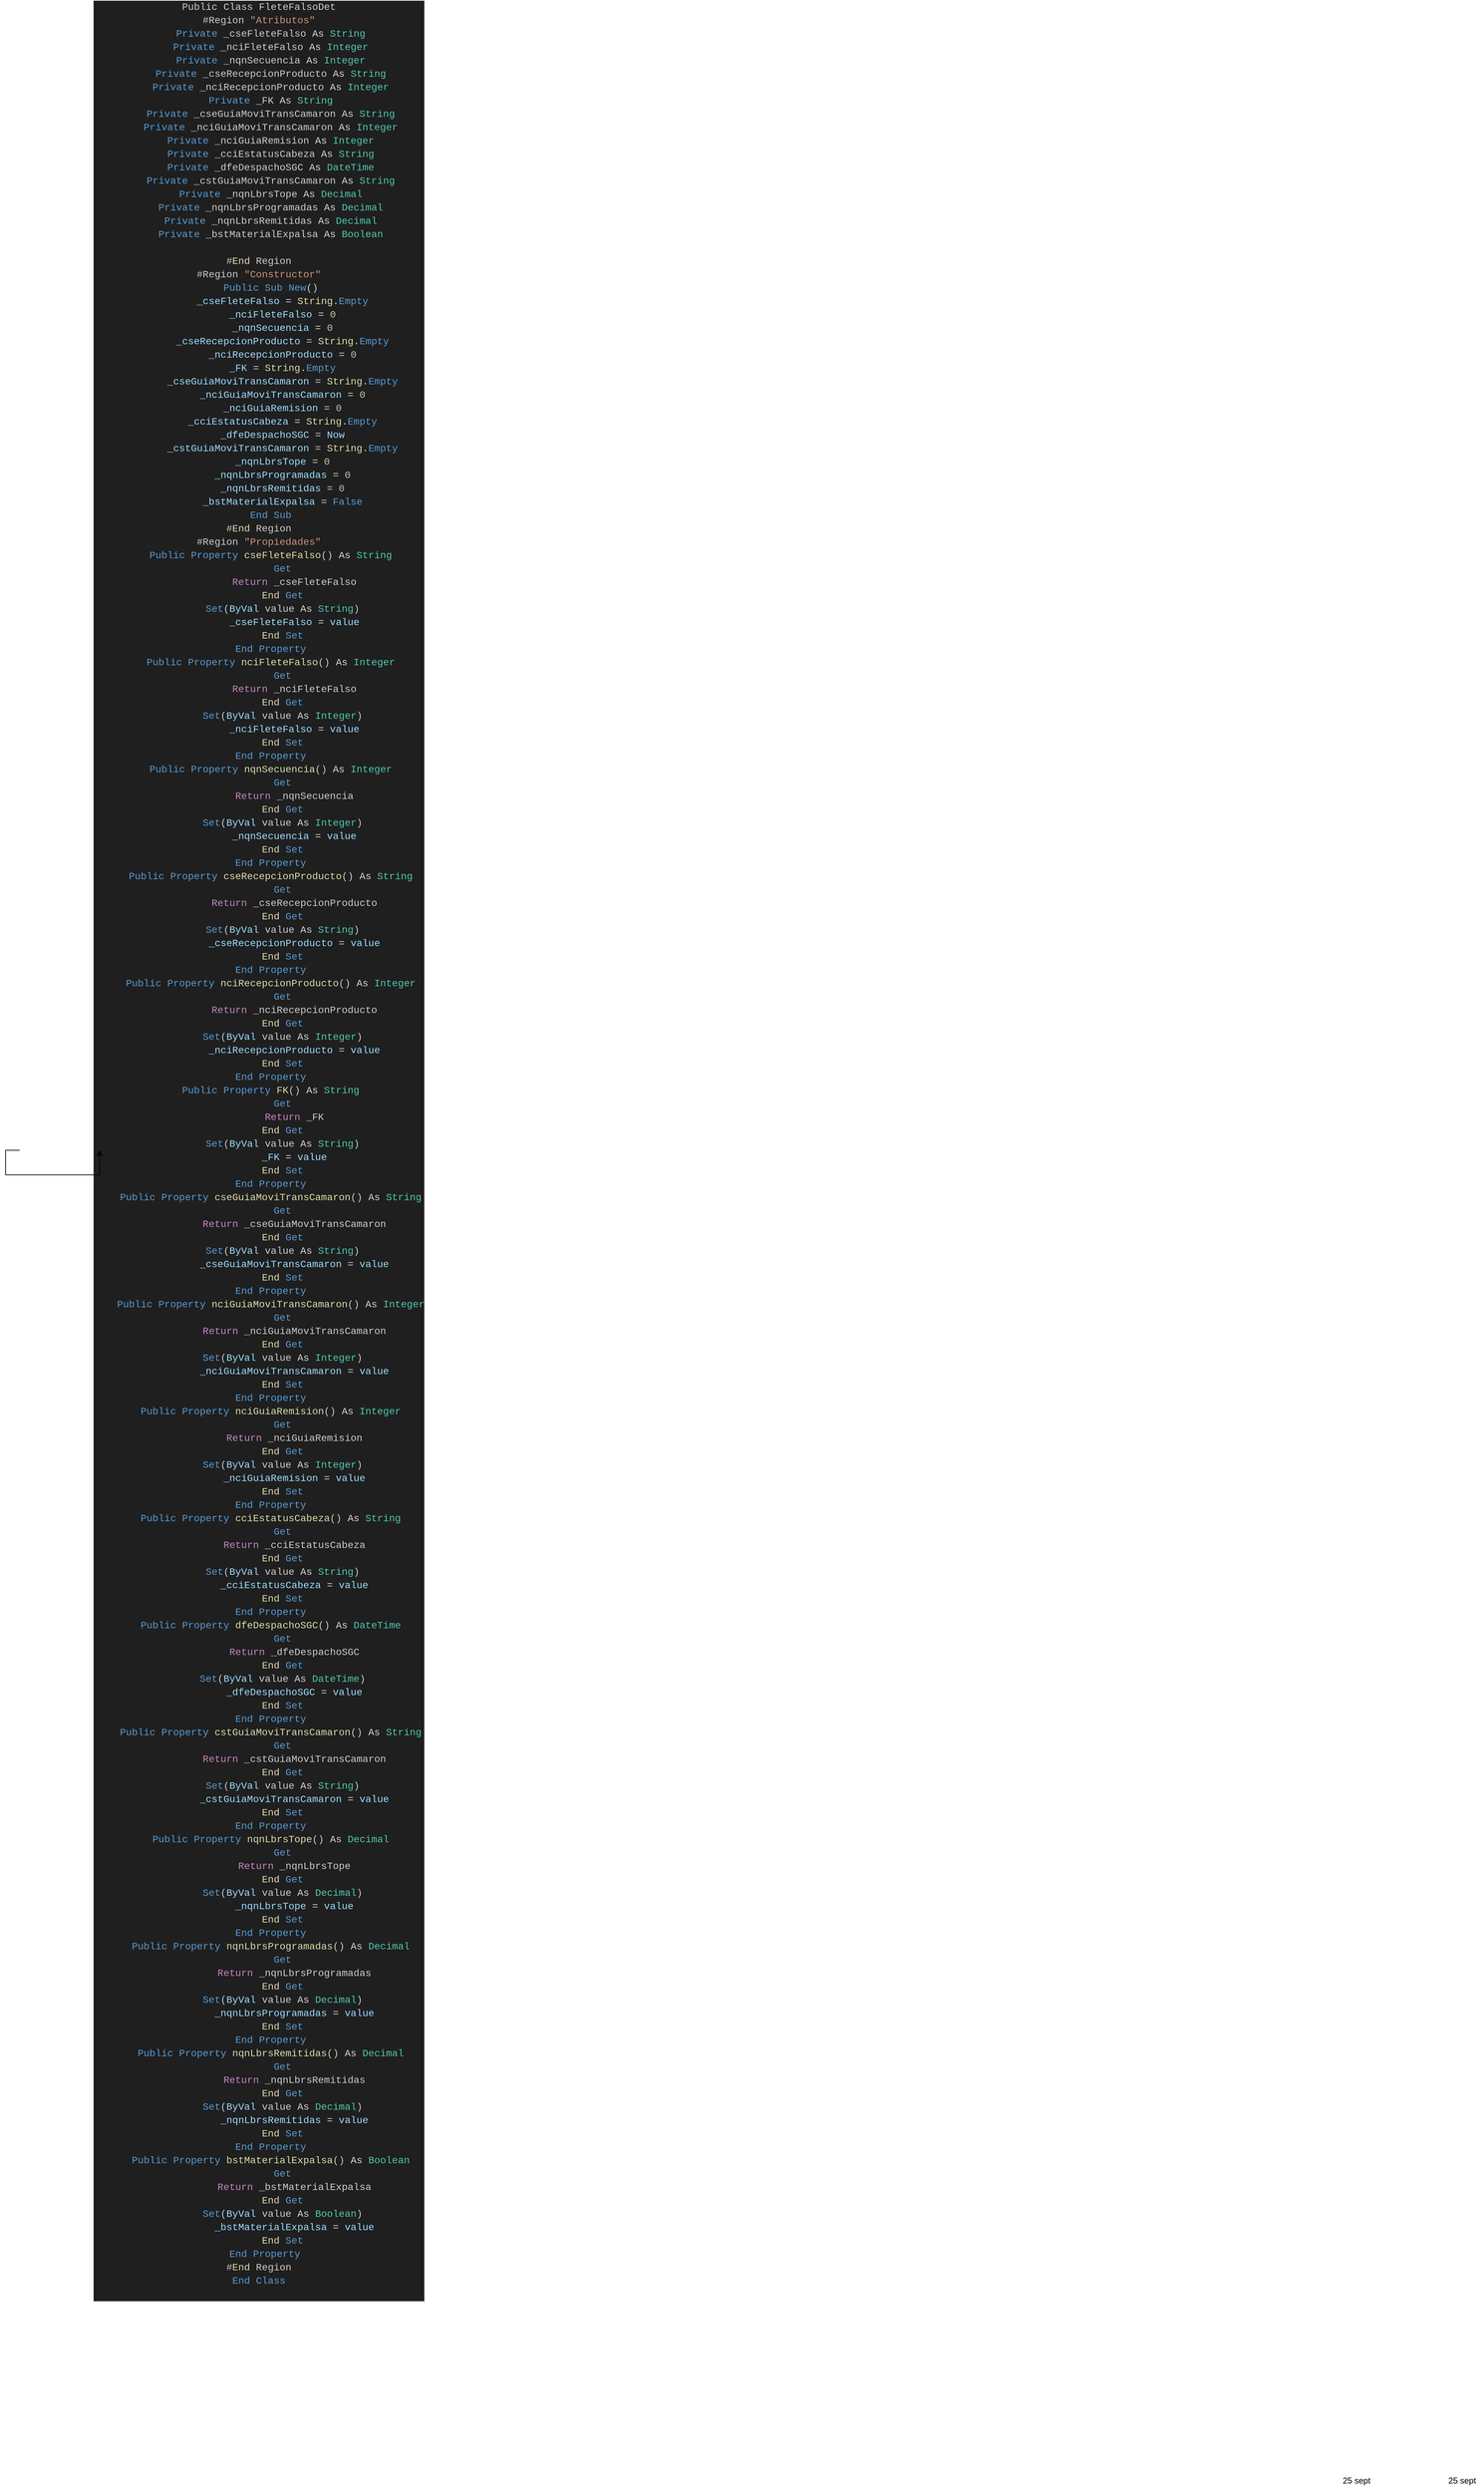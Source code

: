 <mxfile version="21.8.2" type="github">
  <diagram name="Página-1" id="_WKy5hyCKDBeSHOf2f6W">
    <mxGraphModel dx="4517" dy="5133" grid="1" gridSize="10" guides="1" tooltips="1" connect="1" arrows="1" fold="1" page="1" pageScale="1" pageWidth="827" pageHeight="1169" math="0" shadow="0">
      <root>
        <mxCell id="0" />
        <mxCell id="1" parent="0" />
        <mxCell id="5z_EyvK3sEdfh1NYNkOx-2" value="25 sept" style="text;html=1;strokeColor=none;fillColor=none;align=center;verticalAlign=middle;whiteSpace=wrap;rounded=0;" parent="1" vertex="1">
          <mxGeometry x="340" y="30" width="60" height="30" as="geometry" />
        </mxCell>
        <mxCell id="5z_EyvK3sEdfh1NYNkOx-4" value="&lt;div&gt;&lt;div style=&quot;color: rgb(204, 204, 204); background-color: rgb(31, 31, 31); font-family: Consolas, &amp;quot;Courier New&amp;quot;, monospace; font-size: 14px; line-height: 19px;&quot;&gt;&lt;div&gt;Public Class FleteFalsoDet&lt;/div&gt;&lt;div&gt;#Region &lt;span style=&quot;color: #ce9178;&quot;&gt;&quot;Atributos&quot;&lt;/span&gt;&lt;/div&gt;&lt;div&gt;&amp;nbsp; &amp;nbsp; &lt;span style=&quot;color: #569cd6;&quot;&gt;Private&lt;/span&gt; _cseFleteFalso &lt;span style=&quot;color: #d4d4d4;&quot;&gt;As&lt;/span&gt; &lt;span style=&quot;color: #4ec9b0;&quot;&gt;String&lt;/span&gt;&lt;/div&gt;&lt;div&gt;&amp;nbsp; &amp;nbsp; &lt;span style=&quot;color: #569cd6;&quot;&gt;Private&lt;/span&gt; _nciFleteFalso &lt;span style=&quot;color: #d4d4d4;&quot;&gt;As&lt;/span&gt; &lt;span style=&quot;color: #4ec9b0;&quot;&gt;Integer&lt;/span&gt;&lt;/div&gt;&lt;div&gt;&amp;nbsp; &amp;nbsp; &lt;span style=&quot;color: #569cd6;&quot;&gt;Private&lt;/span&gt; _nqnSecuencia &lt;span style=&quot;color: #d4d4d4;&quot;&gt;As&lt;/span&gt; &lt;span style=&quot;color: #4ec9b0;&quot;&gt;Integer&lt;/span&gt;&lt;/div&gt;&lt;div&gt;&amp;nbsp; &amp;nbsp; &lt;span style=&quot;color: #569cd6;&quot;&gt;Private&lt;/span&gt; _cseRecepcionProducto &lt;span style=&quot;color: #d4d4d4;&quot;&gt;As&lt;/span&gt; &lt;span style=&quot;color: #4ec9b0;&quot;&gt;String&lt;/span&gt;&lt;/div&gt;&lt;div&gt;&amp;nbsp; &amp;nbsp; &lt;span style=&quot;color: #569cd6;&quot;&gt;Private&lt;/span&gt; _nciRecepcionProducto &lt;span style=&quot;color: #d4d4d4;&quot;&gt;As&lt;/span&gt; &lt;span style=&quot;color: #4ec9b0;&quot;&gt;Integer&lt;/span&gt;&lt;/div&gt;&lt;div&gt;&amp;nbsp; &amp;nbsp; &lt;span style=&quot;color: #569cd6;&quot;&gt;Private&lt;/span&gt; _FK &lt;span style=&quot;color: #d4d4d4;&quot;&gt;As&lt;/span&gt; &lt;span style=&quot;color: #4ec9b0;&quot;&gt;String&lt;/span&gt;&lt;/div&gt;&lt;div&gt;&amp;nbsp; &amp;nbsp; &lt;span style=&quot;color: #569cd6;&quot;&gt;Private&lt;/span&gt; _cseGuiaMoviTransCamaron &lt;span style=&quot;color: #d4d4d4;&quot;&gt;As&lt;/span&gt; &lt;span style=&quot;color: #4ec9b0;&quot;&gt;String&lt;/span&gt;&lt;/div&gt;&lt;div&gt;&amp;nbsp; &amp;nbsp; &lt;span style=&quot;color: #569cd6;&quot;&gt;Private&lt;/span&gt; _nciGuiaMoviTransCamaron &lt;span style=&quot;color: #d4d4d4;&quot;&gt;As&lt;/span&gt; &lt;span style=&quot;color: #4ec9b0;&quot;&gt;Integer&lt;/span&gt;&lt;/div&gt;&lt;div&gt;&amp;nbsp; &amp;nbsp; &lt;span style=&quot;color: #569cd6;&quot;&gt;Private&lt;/span&gt; _nciGuiaRemision &lt;span style=&quot;color: #d4d4d4;&quot;&gt;As&lt;/span&gt; &lt;span style=&quot;color: #4ec9b0;&quot;&gt;Integer&lt;/span&gt;&lt;/div&gt;&lt;div&gt;&amp;nbsp; &amp;nbsp; &lt;span style=&quot;color: #569cd6;&quot;&gt;Private&lt;/span&gt; _cciEstatusCabeza &lt;span style=&quot;color: #d4d4d4;&quot;&gt;As&lt;/span&gt; &lt;span style=&quot;color: #4ec9b0;&quot;&gt;String&lt;/span&gt;&lt;/div&gt;&lt;div&gt;&amp;nbsp; &amp;nbsp; &lt;span style=&quot;color: #569cd6;&quot;&gt;Private&lt;/span&gt; _dfeDespachoSGC &lt;span style=&quot;color: #d4d4d4;&quot;&gt;As&lt;/span&gt; &lt;span style=&quot;color: #4ec9b0;&quot;&gt;DateTime&lt;/span&gt;&lt;/div&gt;&lt;div&gt;&amp;nbsp; &amp;nbsp; &lt;span style=&quot;color: #569cd6;&quot;&gt;Private&lt;/span&gt; _cstGuiaMoviTransCamaron &lt;span style=&quot;color: #d4d4d4;&quot;&gt;As&lt;/span&gt; &lt;span style=&quot;color: #4ec9b0;&quot;&gt;String&lt;/span&gt;&lt;/div&gt;&lt;div&gt;&amp;nbsp; &amp;nbsp; &lt;span style=&quot;color: #569cd6;&quot;&gt;Private&lt;/span&gt; _nqnLbrsTope &lt;span style=&quot;color: #d4d4d4;&quot;&gt;As&lt;/span&gt; &lt;span style=&quot;color: #4ec9b0;&quot;&gt;Decimal&lt;/span&gt;&lt;/div&gt;&lt;div&gt;&amp;nbsp; &amp;nbsp; &lt;span style=&quot;color: #569cd6;&quot;&gt;Private&lt;/span&gt; _nqnLbrsProgramadas &lt;span style=&quot;color: #d4d4d4;&quot;&gt;As&lt;/span&gt; &lt;span style=&quot;color: #4ec9b0;&quot;&gt;Decimal&lt;/span&gt;&lt;/div&gt;&lt;div&gt;&amp;nbsp; &amp;nbsp; &lt;span style=&quot;color: #569cd6;&quot;&gt;Private&lt;/span&gt; _nqnLbrsRemitidas &lt;span style=&quot;color: #d4d4d4;&quot;&gt;As&lt;/span&gt; &lt;span style=&quot;color: #4ec9b0;&quot;&gt;Decimal&lt;/span&gt;&lt;/div&gt;&lt;div&gt;&amp;nbsp; &amp;nbsp; &lt;span style=&quot;color: #569cd6;&quot;&gt;Private&lt;/span&gt; _bstMaterialExpalsa &lt;span style=&quot;color: #d4d4d4;&quot;&gt;As&lt;/span&gt; &lt;span style=&quot;color: #4ec9b0;&quot;&gt;Boolean&lt;/span&gt;&lt;/div&gt;&lt;div&gt;&amp;nbsp; &amp;nbsp; &lt;/div&gt;&lt;div&gt;#&lt;span style=&quot;color: #dcdcaa;&quot;&gt;End&lt;/span&gt; Region&lt;/div&gt;&lt;div&gt;#Region &lt;span style=&quot;color: #ce9178;&quot;&gt;&quot;Constructor&quot;&lt;/span&gt;&lt;/div&gt;&lt;div&gt;&amp;nbsp; &amp;nbsp; &lt;span style=&quot;color: #569cd6;&quot;&gt;Public Sub New&lt;/span&gt;()&lt;/div&gt;&lt;div&gt;&amp;nbsp; &amp;nbsp; &amp;nbsp; &amp;nbsp; &lt;span style=&quot;color: #9cdcfe;&quot;&gt;_cseFleteFalso&lt;/span&gt; &lt;span style=&quot;color: #d4d4d4;&quot;&gt;=&lt;/span&gt; &lt;span style=&quot;color: #dcdcaa;&quot;&gt;String&lt;/span&gt;.&lt;span style=&quot;color: #569cd6;&quot;&gt;Empty&lt;/span&gt;&lt;/div&gt;&lt;div&gt;&amp;nbsp; &amp;nbsp; &amp;nbsp; &amp;nbsp; &lt;span style=&quot;color: #9cdcfe;&quot;&gt;_nciFleteFalso&lt;/span&gt; &lt;span style=&quot;color: #d4d4d4;&quot;&gt;=&lt;/span&gt; &lt;span style=&quot;color: #b5cea8;&quot;&gt;0&lt;/span&gt;&lt;/div&gt;&lt;div&gt;&amp;nbsp; &amp;nbsp; &amp;nbsp; &amp;nbsp; &lt;span style=&quot;color: #9cdcfe;&quot;&gt;_nqnSecuencia&lt;/span&gt; &lt;span style=&quot;color: #d4d4d4;&quot;&gt;=&lt;/span&gt; &lt;span style=&quot;color: #b5cea8;&quot;&gt;0&lt;/span&gt;&lt;/div&gt;&lt;div&gt;&amp;nbsp; &amp;nbsp; &amp;nbsp; &amp;nbsp; &lt;span style=&quot;color: #9cdcfe;&quot;&gt;_cseRecepcionProducto&lt;/span&gt; &lt;span style=&quot;color: #d4d4d4;&quot;&gt;=&lt;/span&gt; &lt;span style=&quot;color: #dcdcaa;&quot;&gt;String&lt;/span&gt;.&lt;span style=&quot;color: #569cd6;&quot;&gt;Empty&lt;/span&gt;&lt;/div&gt;&lt;div&gt;&amp;nbsp; &amp;nbsp; &amp;nbsp; &amp;nbsp; &lt;span style=&quot;color: #9cdcfe;&quot;&gt;_nciRecepcionProducto&lt;/span&gt; &lt;span style=&quot;color: #d4d4d4;&quot;&gt;=&lt;/span&gt; &lt;span style=&quot;color: #b5cea8;&quot;&gt;0&lt;/span&gt;&lt;/div&gt;&lt;div&gt;&amp;nbsp; &amp;nbsp; &amp;nbsp; &amp;nbsp; &lt;span style=&quot;color: #9cdcfe;&quot;&gt;_FK&lt;/span&gt; &lt;span style=&quot;color: #d4d4d4;&quot;&gt;=&lt;/span&gt; &lt;span style=&quot;color: #dcdcaa;&quot;&gt;String&lt;/span&gt;.&lt;span style=&quot;color: #569cd6;&quot;&gt;Empty&lt;/span&gt;&lt;/div&gt;&lt;div&gt;&amp;nbsp; &amp;nbsp; &amp;nbsp; &amp;nbsp; &lt;span style=&quot;color: #9cdcfe;&quot;&gt;_cseGuiaMoviTransCamaron&lt;/span&gt; &lt;span style=&quot;color: #d4d4d4;&quot;&gt;=&lt;/span&gt; &lt;span style=&quot;color: #dcdcaa;&quot;&gt;String&lt;/span&gt;.&lt;span style=&quot;color: #569cd6;&quot;&gt;Empty&lt;/span&gt;&lt;/div&gt;&lt;div&gt;&amp;nbsp; &amp;nbsp; &amp;nbsp; &amp;nbsp; &lt;span style=&quot;color: #9cdcfe;&quot;&gt;_nciGuiaMoviTransCamaron&lt;/span&gt; &lt;span style=&quot;color: #d4d4d4;&quot;&gt;=&lt;/span&gt; &lt;span style=&quot;color: #b5cea8;&quot;&gt;0&lt;/span&gt;&lt;/div&gt;&lt;div&gt;&amp;nbsp; &amp;nbsp; &amp;nbsp; &amp;nbsp; &lt;span style=&quot;color: #9cdcfe;&quot;&gt;_nciGuiaRemision&lt;/span&gt; &lt;span style=&quot;color: #d4d4d4;&quot;&gt;=&lt;/span&gt; &lt;span style=&quot;color: #b5cea8;&quot;&gt;0&lt;/span&gt;&lt;/div&gt;&lt;div&gt;&amp;nbsp; &amp;nbsp; &amp;nbsp; &amp;nbsp; &lt;span style=&quot;color: #9cdcfe;&quot;&gt;_cciEstatusCabeza&lt;/span&gt; &lt;span style=&quot;color: #d4d4d4;&quot;&gt;=&lt;/span&gt; &lt;span style=&quot;color: #dcdcaa;&quot;&gt;String&lt;/span&gt;.&lt;span style=&quot;color: #569cd6;&quot;&gt;Empty&lt;/span&gt;&lt;/div&gt;&lt;div&gt;&amp;nbsp; &amp;nbsp; &amp;nbsp; &amp;nbsp; &lt;span style=&quot;color: #9cdcfe;&quot;&gt;_dfeDespachoSGC&lt;/span&gt; &lt;span style=&quot;color: #d4d4d4;&quot;&gt;=&lt;/span&gt;&lt;span style=&quot;color: #9cdcfe;&quot;&gt; Now&lt;/span&gt;&lt;/div&gt;&lt;div&gt;&amp;nbsp; &amp;nbsp; &amp;nbsp; &amp;nbsp; &lt;span style=&quot;color: #9cdcfe;&quot;&gt;_cstGuiaMoviTransCamaron&lt;/span&gt; &lt;span style=&quot;color: #d4d4d4;&quot;&gt;=&lt;/span&gt; &lt;span style=&quot;color: #dcdcaa;&quot;&gt;String&lt;/span&gt;.&lt;span style=&quot;color: #569cd6;&quot;&gt;Empty&lt;/span&gt;&lt;/div&gt;&lt;div&gt;&amp;nbsp; &amp;nbsp; &amp;nbsp; &amp;nbsp; &lt;span style=&quot;color: #9cdcfe;&quot;&gt;_nqnLbrsTope&lt;/span&gt; &lt;span style=&quot;color: #d4d4d4;&quot;&gt;=&lt;/span&gt; &lt;span style=&quot;color: #b5cea8;&quot;&gt;0&lt;/span&gt;&lt;/div&gt;&lt;div&gt;&amp;nbsp; &amp;nbsp; &amp;nbsp; &amp;nbsp; &lt;span style=&quot;color: #9cdcfe;&quot;&gt;_nqnLbrsProgramadas&lt;/span&gt; &lt;span style=&quot;color: #d4d4d4;&quot;&gt;=&lt;/span&gt; &lt;span style=&quot;color: #b5cea8;&quot;&gt;0&lt;/span&gt;&lt;/div&gt;&lt;div&gt;&amp;nbsp; &amp;nbsp; &amp;nbsp; &amp;nbsp; &lt;span style=&quot;color: #9cdcfe;&quot;&gt;_nqnLbrsRemitidas&lt;/span&gt; &lt;span style=&quot;color: #d4d4d4;&quot;&gt;=&lt;/span&gt; &lt;span style=&quot;color: #b5cea8;&quot;&gt;0&lt;/span&gt;&lt;/div&gt;&lt;div&gt;&amp;nbsp; &amp;nbsp; &amp;nbsp; &amp;nbsp; &lt;span style=&quot;color: #9cdcfe;&quot;&gt;_bstMaterialExpalsa&lt;/span&gt; &lt;span style=&quot;color: #d4d4d4;&quot;&gt;=&lt;/span&gt;&lt;span style=&quot;color: #569cd6;&quot;&gt; False&lt;/span&gt;&lt;/div&gt;&lt;div&gt;&amp;nbsp; &amp;nbsp; &lt;span style=&quot;color: #569cd6;&quot;&gt;End Sub&lt;/span&gt;&lt;/div&gt;&lt;div&gt;#&lt;span style=&quot;color: #dcdcaa;&quot;&gt;End&lt;/span&gt; Region&lt;/div&gt;&lt;div&gt;#Region &lt;span style=&quot;color: #ce9178;&quot;&gt;&quot;Propiedades&quot;&lt;/span&gt;&lt;/div&gt;&lt;div&gt;&amp;nbsp; &amp;nbsp; &lt;span style=&quot;color: #569cd6;&quot;&gt;Public Property &lt;/span&gt;&lt;span style=&quot;color: #dcdcaa;&quot;&gt;cseFleteFalso&lt;/span&gt;() &lt;span style=&quot;color: #d4d4d4;&quot;&gt;As&lt;/span&gt; &lt;span style=&quot;color: #4ec9b0;&quot;&gt;String&lt;/span&gt;&lt;/div&gt;&lt;div&gt;&amp;nbsp; &amp;nbsp; &amp;nbsp; &amp;nbsp; &lt;span style=&quot;color: #569cd6;&quot;&gt;Get&lt;/span&gt;&lt;/div&gt;&lt;div&gt;&amp;nbsp; &amp;nbsp; &amp;nbsp; &amp;nbsp; &amp;nbsp; &amp;nbsp; &lt;span style=&quot;color: #c586c0;&quot;&gt;Return&lt;/span&gt; _cseFleteFalso&lt;/div&gt;&lt;div&gt;&amp;nbsp; &amp;nbsp; &amp;nbsp; &amp;nbsp; &lt;span style=&quot;color: #dcdcaa;&quot;&gt;End&lt;/span&gt;&lt;span style=&quot;color: #569cd6;&quot;&gt; Get&lt;/span&gt;&lt;/div&gt;&lt;div&gt;&amp;nbsp; &amp;nbsp; &amp;nbsp; &amp;nbsp; &lt;span style=&quot;color: #569cd6;&quot;&gt;Set&lt;/span&gt;(&lt;span style=&quot;color: #9cdcfe;&quot;&gt;ByVal&lt;/span&gt; value &lt;span style=&quot;color: #d4d4d4;&quot;&gt;As&lt;/span&gt; &lt;span style=&quot;color: #4ec9b0;&quot;&gt;String&lt;/span&gt;)&lt;/div&gt;&lt;div&gt;&amp;nbsp; &amp;nbsp; &amp;nbsp; &amp;nbsp; &amp;nbsp; &amp;nbsp; &lt;span style=&quot;color: #9cdcfe;&quot;&gt;_cseFleteFalso&lt;/span&gt; &lt;span style=&quot;color: #d4d4d4;&quot;&gt;=&lt;/span&gt;&lt;span style=&quot;color: #9cdcfe;&quot;&gt; value&lt;/span&gt;&lt;/div&gt;&lt;div&gt;&amp;nbsp; &amp;nbsp; &amp;nbsp; &amp;nbsp; &lt;span style=&quot;color: #dcdcaa;&quot;&gt;End&lt;/span&gt;&lt;span style=&quot;color: #569cd6;&quot;&gt; Set&lt;/span&gt;&lt;/div&gt;&lt;div&gt;&amp;nbsp; &amp;nbsp; &lt;span style=&quot;color: #569cd6;&quot;&gt;End Property&lt;/span&gt;&lt;/div&gt;&lt;div&gt;&amp;nbsp; &amp;nbsp; &lt;span style=&quot;color: #569cd6;&quot;&gt;Public Property &lt;/span&gt;&lt;span style=&quot;color: #dcdcaa;&quot;&gt;nciFleteFalso&lt;/span&gt;() &lt;span style=&quot;color: #d4d4d4;&quot;&gt;As&lt;/span&gt; &lt;span style=&quot;color: #4ec9b0;&quot;&gt;Integer&lt;/span&gt;&lt;/div&gt;&lt;div&gt;&amp;nbsp; &amp;nbsp; &amp;nbsp; &amp;nbsp; &lt;span style=&quot;color: #569cd6;&quot;&gt;Get&lt;/span&gt;&lt;/div&gt;&lt;div&gt;&amp;nbsp; &amp;nbsp; &amp;nbsp; &amp;nbsp; &amp;nbsp; &amp;nbsp; &lt;span style=&quot;color: #c586c0;&quot;&gt;Return&lt;/span&gt; _nciFleteFalso&lt;/div&gt;&lt;div&gt;&amp;nbsp; &amp;nbsp; &amp;nbsp; &amp;nbsp; &lt;span style=&quot;color: #dcdcaa;&quot;&gt;End&lt;/span&gt;&lt;span style=&quot;color: #569cd6;&quot;&gt; Get&lt;/span&gt;&lt;/div&gt;&lt;div&gt;&amp;nbsp; &amp;nbsp; &amp;nbsp; &amp;nbsp; &lt;span style=&quot;color: #569cd6;&quot;&gt;Set&lt;/span&gt;(&lt;span style=&quot;color: #9cdcfe;&quot;&gt;ByVal&lt;/span&gt; value &lt;span style=&quot;color: #d4d4d4;&quot;&gt;As&lt;/span&gt; &lt;span style=&quot;color: #4ec9b0;&quot;&gt;Integer&lt;/span&gt;)&lt;/div&gt;&lt;div&gt;&amp;nbsp; &amp;nbsp; &amp;nbsp; &amp;nbsp; &amp;nbsp; &amp;nbsp; &lt;span style=&quot;color: #9cdcfe;&quot;&gt;_nciFleteFalso&lt;/span&gt; &lt;span style=&quot;color: #d4d4d4;&quot;&gt;=&lt;/span&gt;&lt;span style=&quot;color: #9cdcfe;&quot;&gt; value&lt;/span&gt;&lt;/div&gt;&lt;div&gt;&amp;nbsp; &amp;nbsp; &amp;nbsp; &amp;nbsp; &lt;span style=&quot;color: #dcdcaa;&quot;&gt;End&lt;/span&gt;&lt;span style=&quot;color: #569cd6;&quot;&gt; Set&lt;/span&gt;&lt;/div&gt;&lt;div&gt;&amp;nbsp; &amp;nbsp; &lt;span style=&quot;color: #569cd6;&quot;&gt;End Property&lt;/span&gt;&lt;/div&gt;&lt;div&gt;&amp;nbsp; &amp;nbsp; &lt;span style=&quot;color: #569cd6;&quot;&gt;Public Property &lt;/span&gt;&lt;span style=&quot;color: #dcdcaa;&quot;&gt;nqnSecuencia&lt;/span&gt;() &lt;span style=&quot;color: #d4d4d4;&quot;&gt;As&lt;/span&gt; &lt;span style=&quot;color: #4ec9b0;&quot;&gt;Integer&lt;/span&gt;&lt;/div&gt;&lt;div&gt;&amp;nbsp; &amp;nbsp; &amp;nbsp; &amp;nbsp; &lt;span style=&quot;color: #569cd6;&quot;&gt;Get&lt;/span&gt;&lt;/div&gt;&lt;div&gt;&amp;nbsp; &amp;nbsp; &amp;nbsp; &amp;nbsp; &amp;nbsp; &amp;nbsp; &lt;span style=&quot;color: #c586c0;&quot;&gt;Return&lt;/span&gt; _nqnSecuencia&lt;/div&gt;&lt;div&gt;&amp;nbsp; &amp;nbsp; &amp;nbsp; &amp;nbsp; &lt;span style=&quot;color: #dcdcaa;&quot;&gt;End&lt;/span&gt;&lt;span style=&quot;color: #569cd6;&quot;&gt; Get&lt;/span&gt;&lt;/div&gt;&lt;div&gt;&amp;nbsp; &amp;nbsp; &amp;nbsp; &amp;nbsp; &lt;span style=&quot;color: #569cd6;&quot;&gt;Set&lt;/span&gt;(&lt;span style=&quot;color: #9cdcfe;&quot;&gt;ByVal&lt;/span&gt; value &lt;span style=&quot;color: #d4d4d4;&quot;&gt;As&lt;/span&gt; &lt;span style=&quot;color: #4ec9b0;&quot;&gt;Integer&lt;/span&gt;)&lt;/div&gt;&lt;div&gt;&amp;nbsp; &amp;nbsp; &amp;nbsp; &amp;nbsp; &amp;nbsp; &amp;nbsp; &lt;span style=&quot;color: #9cdcfe;&quot;&gt;_nqnSecuencia&lt;/span&gt; &lt;span style=&quot;color: #d4d4d4;&quot;&gt;=&lt;/span&gt;&lt;span style=&quot;color: #9cdcfe;&quot;&gt; value&lt;/span&gt;&lt;/div&gt;&lt;div&gt;&amp;nbsp; &amp;nbsp; &amp;nbsp; &amp;nbsp; &lt;span style=&quot;color: #dcdcaa;&quot;&gt;End&lt;/span&gt;&lt;span style=&quot;color: #569cd6;&quot;&gt; Set&lt;/span&gt;&lt;/div&gt;&lt;div&gt;&amp;nbsp; &amp;nbsp; &lt;span style=&quot;color: #569cd6;&quot;&gt;End Property&lt;/span&gt;&lt;/div&gt;&lt;div&gt;&amp;nbsp; &amp;nbsp; &lt;span style=&quot;color: #569cd6;&quot;&gt;Public Property &lt;/span&gt;&lt;span style=&quot;color: #dcdcaa;&quot;&gt;cseRecepcionProducto&lt;/span&gt;() &lt;span style=&quot;color: #d4d4d4;&quot;&gt;As&lt;/span&gt; &lt;span style=&quot;color: #4ec9b0;&quot;&gt;String&lt;/span&gt;&lt;/div&gt;&lt;div&gt;&amp;nbsp; &amp;nbsp; &amp;nbsp; &amp;nbsp; &lt;span style=&quot;color: #569cd6;&quot;&gt;Get&lt;/span&gt;&lt;/div&gt;&lt;div&gt;&amp;nbsp; &amp;nbsp; &amp;nbsp; &amp;nbsp; &amp;nbsp; &amp;nbsp; &lt;span style=&quot;color: #c586c0;&quot;&gt;Return&lt;/span&gt; _cseRecepcionProducto&lt;/div&gt;&lt;div&gt;&amp;nbsp; &amp;nbsp; &amp;nbsp; &amp;nbsp; &lt;span style=&quot;color: #dcdcaa;&quot;&gt;End&lt;/span&gt;&lt;span style=&quot;color: #569cd6;&quot;&gt; Get&lt;/span&gt;&lt;/div&gt;&lt;div&gt;&amp;nbsp; &amp;nbsp; &amp;nbsp; &amp;nbsp; &lt;span style=&quot;color: #569cd6;&quot;&gt;Set&lt;/span&gt;(&lt;span style=&quot;color: #9cdcfe;&quot;&gt;ByVal&lt;/span&gt; value &lt;span style=&quot;color: #d4d4d4;&quot;&gt;As&lt;/span&gt; &lt;span style=&quot;color: #4ec9b0;&quot;&gt;String&lt;/span&gt;)&lt;/div&gt;&lt;div&gt;&amp;nbsp; &amp;nbsp; &amp;nbsp; &amp;nbsp; &amp;nbsp; &amp;nbsp; &lt;span style=&quot;color: #9cdcfe;&quot;&gt;_cseRecepcionProducto&lt;/span&gt; &lt;span style=&quot;color: #d4d4d4;&quot;&gt;=&lt;/span&gt;&lt;span style=&quot;color: #9cdcfe;&quot;&gt; value&lt;/span&gt;&lt;/div&gt;&lt;div&gt;&amp;nbsp; &amp;nbsp; &amp;nbsp; &amp;nbsp; &lt;span style=&quot;color: #dcdcaa;&quot;&gt;End&lt;/span&gt;&lt;span style=&quot;color: #569cd6;&quot;&gt; Set&lt;/span&gt;&lt;/div&gt;&lt;div&gt;&amp;nbsp; &amp;nbsp; &lt;span style=&quot;color: #569cd6;&quot;&gt;End Property&lt;/span&gt;&lt;/div&gt;&lt;div&gt;&amp;nbsp; &amp;nbsp; &lt;span style=&quot;color: #569cd6;&quot;&gt;Public Property &lt;/span&gt;&lt;span style=&quot;color: #dcdcaa;&quot;&gt;nciRecepcionProducto&lt;/span&gt;() &lt;span style=&quot;color: #d4d4d4;&quot;&gt;As&lt;/span&gt; &lt;span style=&quot;color: #4ec9b0;&quot;&gt;Integer&lt;/span&gt;&lt;/div&gt;&lt;div&gt;&amp;nbsp; &amp;nbsp; &amp;nbsp; &amp;nbsp; &lt;span style=&quot;color: #569cd6;&quot;&gt;Get&lt;/span&gt;&lt;/div&gt;&lt;div&gt;&amp;nbsp; &amp;nbsp; &amp;nbsp; &amp;nbsp; &amp;nbsp; &amp;nbsp; &lt;span style=&quot;color: #c586c0;&quot;&gt;Return&lt;/span&gt; _nciRecepcionProducto&lt;/div&gt;&lt;div&gt;&amp;nbsp; &amp;nbsp; &amp;nbsp; &amp;nbsp; &lt;span style=&quot;color: #dcdcaa;&quot;&gt;End&lt;/span&gt;&lt;span style=&quot;color: #569cd6;&quot;&gt; Get&lt;/span&gt;&lt;/div&gt;&lt;div&gt;&amp;nbsp; &amp;nbsp; &amp;nbsp; &amp;nbsp; &lt;span style=&quot;color: #569cd6;&quot;&gt;Set&lt;/span&gt;(&lt;span style=&quot;color: #9cdcfe;&quot;&gt;ByVal&lt;/span&gt; value &lt;span style=&quot;color: #d4d4d4;&quot;&gt;As&lt;/span&gt; &lt;span style=&quot;color: #4ec9b0;&quot;&gt;Integer&lt;/span&gt;)&lt;/div&gt;&lt;div&gt;&amp;nbsp; &amp;nbsp; &amp;nbsp; &amp;nbsp; &amp;nbsp; &amp;nbsp; &lt;span style=&quot;color: #9cdcfe;&quot;&gt;_nciRecepcionProducto&lt;/span&gt; &lt;span style=&quot;color: #d4d4d4;&quot;&gt;=&lt;/span&gt;&lt;span style=&quot;color: #9cdcfe;&quot;&gt; value&lt;/span&gt;&lt;/div&gt;&lt;div&gt;&amp;nbsp; &amp;nbsp; &amp;nbsp; &amp;nbsp; &lt;span style=&quot;color: #dcdcaa;&quot;&gt;End&lt;/span&gt;&lt;span style=&quot;color: #569cd6;&quot;&gt; Set&lt;/span&gt;&lt;/div&gt;&lt;div&gt;&amp;nbsp; &amp;nbsp; &lt;span style=&quot;color: #569cd6;&quot;&gt;End Property&lt;/span&gt;&lt;/div&gt;&lt;div&gt;&amp;nbsp; &amp;nbsp; &lt;span style=&quot;color: #569cd6;&quot;&gt;Public Property &lt;/span&gt;&lt;span style=&quot;color: #dcdcaa;&quot;&gt;FK&lt;/span&gt;() &lt;span style=&quot;color: #d4d4d4;&quot;&gt;As&lt;/span&gt; &lt;span style=&quot;color: #4ec9b0;&quot;&gt;String&lt;/span&gt;&lt;/div&gt;&lt;div&gt;&amp;nbsp; &amp;nbsp; &amp;nbsp; &amp;nbsp; &lt;span style=&quot;color: #569cd6;&quot;&gt;Get&lt;/span&gt;&lt;/div&gt;&lt;div&gt;&amp;nbsp; &amp;nbsp; &amp;nbsp; &amp;nbsp; &amp;nbsp; &amp;nbsp; &lt;span style=&quot;color: #c586c0;&quot;&gt;Return&lt;/span&gt; _FK&lt;/div&gt;&lt;div&gt;&amp;nbsp; &amp;nbsp; &amp;nbsp; &amp;nbsp; &lt;span style=&quot;color: #dcdcaa;&quot;&gt;End&lt;/span&gt;&lt;span style=&quot;color: #569cd6;&quot;&gt; Get&lt;/span&gt;&lt;/div&gt;&lt;div&gt;&amp;nbsp; &amp;nbsp; &amp;nbsp; &amp;nbsp; &lt;span style=&quot;color: #569cd6;&quot;&gt;Set&lt;/span&gt;(&lt;span style=&quot;color: #9cdcfe;&quot;&gt;ByVal&lt;/span&gt; value &lt;span style=&quot;color: #d4d4d4;&quot;&gt;As&lt;/span&gt; &lt;span style=&quot;color: #4ec9b0;&quot;&gt;String&lt;/span&gt;)&lt;/div&gt;&lt;div&gt;&amp;nbsp; &amp;nbsp; &amp;nbsp; &amp;nbsp; &amp;nbsp; &amp;nbsp; &lt;span style=&quot;color: #9cdcfe;&quot;&gt;_FK&lt;/span&gt; &lt;span style=&quot;color: #d4d4d4;&quot;&gt;=&lt;/span&gt;&lt;span style=&quot;color: #9cdcfe;&quot;&gt; value&lt;/span&gt;&lt;/div&gt;&lt;div&gt;&amp;nbsp; &amp;nbsp; &amp;nbsp; &amp;nbsp; &lt;span style=&quot;color: #dcdcaa;&quot;&gt;End&lt;/span&gt;&lt;span style=&quot;color: #569cd6;&quot;&gt; Set&lt;/span&gt;&lt;/div&gt;&lt;div&gt;&amp;nbsp; &amp;nbsp; &lt;span style=&quot;color: #569cd6;&quot;&gt;End Property&lt;/span&gt;&lt;/div&gt;&lt;div&gt;&amp;nbsp; &amp;nbsp; &lt;span style=&quot;color: #569cd6;&quot;&gt;Public Property &lt;/span&gt;&lt;span style=&quot;color: #dcdcaa;&quot;&gt;cseGuiaMoviTransCamaron&lt;/span&gt;() &lt;span style=&quot;color: #d4d4d4;&quot;&gt;As&lt;/span&gt; &lt;span style=&quot;color: #4ec9b0;&quot;&gt;String&lt;/span&gt;&lt;/div&gt;&lt;div&gt;&amp;nbsp; &amp;nbsp; &amp;nbsp; &amp;nbsp; &lt;span style=&quot;color: #569cd6;&quot;&gt;Get&lt;/span&gt;&lt;/div&gt;&lt;div&gt;&amp;nbsp; &amp;nbsp; &amp;nbsp; &amp;nbsp; &amp;nbsp; &amp;nbsp; &lt;span style=&quot;color: #c586c0;&quot;&gt;Return&lt;/span&gt; _cseGuiaMoviTransCamaron&lt;/div&gt;&lt;div&gt;&amp;nbsp; &amp;nbsp; &amp;nbsp; &amp;nbsp; &lt;span style=&quot;color: #dcdcaa;&quot;&gt;End&lt;/span&gt;&lt;span style=&quot;color: #569cd6;&quot;&gt; Get&lt;/span&gt;&lt;/div&gt;&lt;div&gt;&amp;nbsp; &amp;nbsp; &amp;nbsp; &amp;nbsp; &lt;span style=&quot;color: #569cd6;&quot;&gt;Set&lt;/span&gt;(&lt;span style=&quot;color: #9cdcfe;&quot;&gt;ByVal&lt;/span&gt; value &lt;span style=&quot;color: #d4d4d4;&quot;&gt;As&lt;/span&gt; &lt;span style=&quot;color: #4ec9b0;&quot;&gt;String&lt;/span&gt;)&lt;/div&gt;&lt;div&gt;&amp;nbsp; &amp;nbsp; &amp;nbsp; &amp;nbsp; &amp;nbsp; &amp;nbsp; &lt;span style=&quot;color: #9cdcfe;&quot;&gt;_cseGuiaMoviTransCamaron&lt;/span&gt; &lt;span style=&quot;color: #d4d4d4;&quot;&gt;=&lt;/span&gt;&lt;span style=&quot;color: #9cdcfe;&quot;&gt; value&lt;/span&gt;&lt;/div&gt;&lt;div&gt;&amp;nbsp; &amp;nbsp; &amp;nbsp; &amp;nbsp; &lt;span style=&quot;color: #dcdcaa;&quot;&gt;End&lt;/span&gt;&lt;span style=&quot;color: #569cd6;&quot;&gt; Set&lt;/span&gt;&lt;/div&gt;&lt;div&gt;&amp;nbsp; &amp;nbsp; &lt;span style=&quot;color: #569cd6;&quot;&gt;End Property&lt;/span&gt;&lt;/div&gt;&lt;div&gt;&amp;nbsp; &amp;nbsp; &lt;span style=&quot;color: #569cd6;&quot;&gt;Public Property &lt;/span&gt;&lt;span style=&quot;color: #dcdcaa;&quot;&gt;nciGuiaMoviTransCamaron&lt;/span&gt;() &lt;span style=&quot;color: #d4d4d4;&quot;&gt;As&lt;/span&gt; &lt;span style=&quot;color: #4ec9b0;&quot;&gt;Integer&lt;/span&gt;&lt;/div&gt;&lt;div&gt;&amp;nbsp; &amp;nbsp; &amp;nbsp; &amp;nbsp; &lt;span style=&quot;color: #569cd6;&quot;&gt;Get&lt;/span&gt;&lt;/div&gt;&lt;div&gt;&amp;nbsp; &amp;nbsp; &amp;nbsp; &amp;nbsp; &amp;nbsp; &amp;nbsp; &lt;span style=&quot;color: #c586c0;&quot;&gt;Return&lt;/span&gt; _nciGuiaMoviTransCamaron&lt;/div&gt;&lt;div&gt;&amp;nbsp; &amp;nbsp; &amp;nbsp; &amp;nbsp; &lt;span style=&quot;color: #dcdcaa;&quot;&gt;End&lt;/span&gt;&lt;span style=&quot;color: #569cd6;&quot;&gt; Get&lt;/span&gt;&lt;/div&gt;&lt;div&gt;&amp;nbsp; &amp;nbsp; &amp;nbsp; &amp;nbsp; &lt;span style=&quot;color: #569cd6;&quot;&gt;Set&lt;/span&gt;(&lt;span style=&quot;color: #9cdcfe;&quot;&gt;ByVal&lt;/span&gt; value &lt;span style=&quot;color: #d4d4d4;&quot;&gt;As&lt;/span&gt; &lt;span style=&quot;color: #4ec9b0;&quot;&gt;Integer&lt;/span&gt;)&lt;/div&gt;&lt;div&gt;&amp;nbsp; &amp;nbsp; &amp;nbsp; &amp;nbsp; &amp;nbsp; &amp;nbsp; &lt;span style=&quot;color: #9cdcfe;&quot;&gt;_nciGuiaMoviTransCamaron&lt;/span&gt; &lt;span style=&quot;color: #d4d4d4;&quot;&gt;=&lt;/span&gt;&lt;span style=&quot;color: #9cdcfe;&quot;&gt; value&lt;/span&gt;&lt;/div&gt;&lt;div&gt;&amp;nbsp; &amp;nbsp; &amp;nbsp; &amp;nbsp; &lt;span style=&quot;color: #dcdcaa;&quot;&gt;End&lt;/span&gt;&lt;span style=&quot;color: #569cd6;&quot;&gt; Set&lt;/span&gt;&lt;/div&gt;&lt;div&gt;&amp;nbsp; &amp;nbsp; &lt;span style=&quot;color: #569cd6;&quot;&gt;End Property&lt;/span&gt;&lt;/div&gt;&lt;div&gt;&amp;nbsp; &amp;nbsp; &lt;span style=&quot;color: #569cd6;&quot;&gt;Public Property &lt;/span&gt;&lt;span style=&quot;color: #dcdcaa;&quot;&gt;nciGuiaRemision&lt;/span&gt;() &lt;span style=&quot;color: #d4d4d4;&quot;&gt;As&lt;/span&gt; &lt;span style=&quot;color: #4ec9b0;&quot;&gt;Integer&lt;/span&gt;&lt;/div&gt;&lt;div&gt;&amp;nbsp; &amp;nbsp; &amp;nbsp; &amp;nbsp; &lt;span style=&quot;color: #569cd6;&quot;&gt;Get&lt;/span&gt;&lt;/div&gt;&lt;div&gt;&amp;nbsp; &amp;nbsp; &amp;nbsp; &amp;nbsp; &amp;nbsp; &amp;nbsp; &lt;span style=&quot;color: #c586c0;&quot;&gt;Return&lt;/span&gt; _nciGuiaRemision&lt;/div&gt;&lt;div&gt;&amp;nbsp; &amp;nbsp; &amp;nbsp; &amp;nbsp; &lt;span style=&quot;color: #dcdcaa;&quot;&gt;End&lt;/span&gt;&lt;span style=&quot;color: #569cd6;&quot;&gt; Get&lt;/span&gt;&lt;/div&gt;&lt;div&gt;&amp;nbsp; &amp;nbsp; &amp;nbsp; &amp;nbsp; &lt;span style=&quot;color: #569cd6;&quot;&gt;Set&lt;/span&gt;(&lt;span style=&quot;color: #9cdcfe;&quot;&gt;ByVal&lt;/span&gt; value &lt;span style=&quot;color: #d4d4d4;&quot;&gt;As&lt;/span&gt; &lt;span style=&quot;color: #4ec9b0;&quot;&gt;Integer&lt;/span&gt;)&lt;/div&gt;&lt;div&gt;&amp;nbsp; &amp;nbsp; &amp;nbsp; &amp;nbsp; &amp;nbsp; &amp;nbsp; &lt;span style=&quot;color: #9cdcfe;&quot;&gt;_nciGuiaRemision&lt;/span&gt; &lt;span style=&quot;color: #d4d4d4;&quot;&gt;=&lt;/span&gt;&lt;span style=&quot;color: #9cdcfe;&quot;&gt; value&lt;/span&gt;&lt;/div&gt;&lt;div&gt;&amp;nbsp; &amp;nbsp; &amp;nbsp; &amp;nbsp; &lt;span style=&quot;color: #dcdcaa;&quot;&gt;End&lt;/span&gt;&lt;span style=&quot;color: #569cd6;&quot;&gt; Set&lt;/span&gt;&lt;/div&gt;&lt;div&gt;&amp;nbsp; &amp;nbsp; &lt;span style=&quot;color: #569cd6;&quot;&gt;End Property&lt;/span&gt;&lt;/div&gt;&lt;div&gt;&amp;nbsp; &amp;nbsp; &lt;span style=&quot;color: #569cd6;&quot;&gt;Public Property &lt;/span&gt;&lt;span style=&quot;color: #dcdcaa;&quot;&gt;cciEstatusCabeza&lt;/span&gt;() &lt;span style=&quot;color: #d4d4d4;&quot;&gt;As&lt;/span&gt; &lt;span style=&quot;color: #4ec9b0;&quot;&gt;String&lt;/span&gt;&lt;/div&gt;&lt;div&gt;&amp;nbsp; &amp;nbsp; &amp;nbsp; &amp;nbsp; &lt;span style=&quot;color: #569cd6;&quot;&gt;Get&lt;/span&gt;&lt;/div&gt;&lt;div&gt;&amp;nbsp; &amp;nbsp; &amp;nbsp; &amp;nbsp; &amp;nbsp; &amp;nbsp; &lt;span style=&quot;color: #c586c0;&quot;&gt;Return&lt;/span&gt; _cciEstatusCabeza&lt;/div&gt;&lt;div&gt;&amp;nbsp; &amp;nbsp; &amp;nbsp; &amp;nbsp; &lt;span style=&quot;color: #dcdcaa;&quot;&gt;End&lt;/span&gt;&lt;span style=&quot;color: #569cd6;&quot;&gt; Get&lt;/span&gt;&lt;/div&gt;&lt;div&gt;&amp;nbsp; &amp;nbsp; &amp;nbsp; &amp;nbsp; &lt;span style=&quot;color: #569cd6;&quot;&gt;Set&lt;/span&gt;(&lt;span style=&quot;color: #9cdcfe;&quot;&gt;ByVal&lt;/span&gt; value &lt;span style=&quot;color: #d4d4d4;&quot;&gt;As&lt;/span&gt; &lt;span style=&quot;color: #4ec9b0;&quot;&gt;String&lt;/span&gt;)&lt;/div&gt;&lt;div&gt;&amp;nbsp; &amp;nbsp; &amp;nbsp; &amp;nbsp; &amp;nbsp; &amp;nbsp; &lt;span style=&quot;color: #9cdcfe;&quot;&gt;_cciEstatusCabeza&lt;/span&gt; &lt;span style=&quot;color: #d4d4d4;&quot;&gt;=&lt;/span&gt;&lt;span style=&quot;color: #9cdcfe;&quot;&gt; value&lt;/span&gt;&lt;/div&gt;&lt;div&gt;&amp;nbsp; &amp;nbsp; &amp;nbsp; &amp;nbsp; &lt;span style=&quot;color: #dcdcaa;&quot;&gt;End&lt;/span&gt;&lt;span style=&quot;color: #569cd6;&quot;&gt; Set&lt;/span&gt;&lt;/div&gt;&lt;div&gt;&amp;nbsp; &amp;nbsp; &lt;span style=&quot;color: #569cd6;&quot;&gt;End Property&lt;/span&gt;&lt;/div&gt;&lt;div&gt;&amp;nbsp; &amp;nbsp; &lt;span style=&quot;color: #569cd6;&quot;&gt;Public Property &lt;/span&gt;&lt;span style=&quot;color: #dcdcaa;&quot;&gt;dfeDespachoSGC&lt;/span&gt;() &lt;span style=&quot;color: #d4d4d4;&quot;&gt;As&lt;/span&gt; &lt;span style=&quot;color: #4ec9b0;&quot;&gt;DateTime&lt;/span&gt;&lt;/div&gt;&lt;div&gt;&amp;nbsp; &amp;nbsp; &amp;nbsp; &amp;nbsp; &lt;span style=&quot;color: #569cd6;&quot;&gt;Get&lt;/span&gt;&lt;/div&gt;&lt;div&gt;&amp;nbsp; &amp;nbsp; &amp;nbsp; &amp;nbsp; &amp;nbsp; &amp;nbsp; &lt;span style=&quot;color: #c586c0;&quot;&gt;Return&lt;/span&gt; _dfeDespachoSGC&lt;/div&gt;&lt;div&gt;&amp;nbsp; &amp;nbsp; &amp;nbsp; &amp;nbsp; &lt;span style=&quot;color: #dcdcaa;&quot;&gt;End&lt;/span&gt;&lt;span style=&quot;color: #569cd6;&quot;&gt; Get&lt;/span&gt;&lt;/div&gt;&lt;div&gt;&amp;nbsp; &amp;nbsp; &amp;nbsp; &amp;nbsp; &lt;span style=&quot;color: #569cd6;&quot;&gt;Set&lt;/span&gt;(&lt;span style=&quot;color: #9cdcfe;&quot;&gt;ByVal&lt;/span&gt; value &lt;span style=&quot;color: #d4d4d4;&quot;&gt;As&lt;/span&gt; &lt;span style=&quot;color: #4ec9b0;&quot;&gt;DateTime&lt;/span&gt;)&lt;/div&gt;&lt;div&gt;&amp;nbsp; &amp;nbsp; &amp;nbsp; &amp;nbsp; &amp;nbsp; &amp;nbsp; &lt;span style=&quot;color: #9cdcfe;&quot;&gt;_dfeDespachoSGC&lt;/span&gt; &lt;span style=&quot;color: #d4d4d4;&quot;&gt;=&lt;/span&gt;&lt;span style=&quot;color: #9cdcfe;&quot;&gt; value&lt;/span&gt;&lt;/div&gt;&lt;div&gt;&amp;nbsp; &amp;nbsp; &amp;nbsp; &amp;nbsp; &lt;span style=&quot;color: #dcdcaa;&quot;&gt;End&lt;/span&gt;&lt;span style=&quot;color: #569cd6;&quot;&gt; Set&lt;/span&gt;&lt;/div&gt;&lt;div&gt;&amp;nbsp; &amp;nbsp; &lt;span style=&quot;color: #569cd6;&quot;&gt;End Property&lt;/span&gt;&lt;/div&gt;&lt;div&gt;&amp;nbsp; &amp;nbsp; &lt;span style=&quot;color: #569cd6;&quot;&gt;Public Property &lt;/span&gt;&lt;span style=&quot;color: #dcdcaa;&quot;&gt;cstGuiaMoviTransCamaron&lt;/span&gt;() &lt;span style=&quot;color: #d4d4d4;&quot;&gt;As&lt;/span&gt; &lt;span style=&quot;color: #4ec9b0;&quot;&gt;String&lt;/span&gt;&lt;/div&gt;&lt;div&gt;&amp;nbsp; &amp;nbsp; &amp;nbsp; &amp;nbsp; &lt;span style=&quot;color: #569cd6;&quot;&gt;Get&lt;/span&gt;&lt;/div&gt;&lt;div&gt;&amp;nbsp; &amp;nbsp; &amp;nbsp; &amp;nbsp; &amp;nbsp; &amp;nbsp; &lt;span style=&quot;color: #c586c0;&quot;&gt;Return&lt;/span&gt; _cstGuiaMoviTransCamaron&lt;/div&gt;&lt;div&gt;&amp;nbsp; &amp;nbsp; &amp;nbsp; &amp;nbsp; &lt;span style=&quot;color: #dcdcaa;&quot;&gt;End&lt;/span&gt;&lt;span style=&quot;color: #569cd6;&quot;&gt; Get&lt;/span&gt;&lt;/div&gt;&lt;div&gt;&amp;nbsp; &amp;nbsp; &amp;nbsp; &amp;nbsp; &lt;span style=&quot;color: #569cd6;&quot;&gt;Set&lt;/span&gt;(&lt;span style=&quot;color: #9cdcfe;&quot;&gt;ByVal&lt;/span&gt; value &lt;span style=&quot;color: #d4d4d4;&quot;&gt;As&lt;/span&gt; &lt;span style=&quot;color: #4ec9b0;&quot;&gt;String&lt;/span&gt;)&lt;/div&gt;&lt;div&gt;&amp;nbsp; &amp;nbsp; &amp;nbsp; &amp;nbsp; &amp;nbsp; &amp;nbsp; &lt;span style=&quot;color: #9cdcfe;&quot;&gt;_cstGuiaMoviTransCamaron&lt;/span&gt; &lt;span style=&quot;color: #d4d4d4;&quot;&gt;=&lt;/span&gt;&lt;span style=&quot;color: #9cdcfe;&quot;&gt; value&lt;/span&gt;&lt;/div&gt;&lt;div&gt;&amp;nbsp; &amp;nbsp; &amp;nbsp; &amp;nbsp; &lt;span style=&quot;color: #dcdcaa;&quot;&gt;End&lt;/span&gt;&lt;span style=&quot;color: #569cd6;&quot;&gt; Set&lt;/span&gt;&lt;/div&gt;&lt;div&gt;&amp;nbsp; &amp;nbsp; &lt;span style=&quot;color: #569cd6;&quot;&gt;End Property&lt;/span&gt;&lt;/div&gt;&lt;div&gt;&amp;nbsp; &amp;nbsp; &lt;span style=&quot;color: #569cd6;&quot;&gt;Public Property &lt;/span&gt;&lt;span style=&quot;color: #dcdcaa;&quot;&gt;nqnLbrsTope&lt;/span&gt;() &lt;span style=&quot;color: #d4d4d4;&quot;&gt;As&lt;/span&gt; &lt;span style=&quot;color: #4ec9b0;&quot;&gt;Decimal&lt;/span&gt;&lt;/div&gt;&lt;div&gt;&amp;nbsp; &amp;nbsp; &amp;nbsp; &amp;nbsp; &lt;span style=&quot;color: #569cd6;&quot;&gt;Get&lt;/span&gt;&lt;/div&gt;&lt;div&gt;&amp;nbsp; &amp;nbsp; &amp;nbsp; &amp;nbsp; &amp;nbsp; &amp;nbsp; &lt;span style=&quot;color: #c586c0;&quot;&gt;Return&lt;/span&gt; _nqnLbrsTope&lt;/div&gt;&lt;div&gt;&amp;nbsp; &amp;nbsp; &amp;nbsp; &amp;nbsp; &lt;span style=&quot;color: #dcdcaa;&quot;&gt;End&lt;/span&gt;&lt;span style=&quot;color: #569cd6;&quot;&gt; Get&lt;/span&gt;&lt;/div&gt;&lt;div&gt;&amp;nbsp; &amp;nbsp; &amp;nbsp; &amp;nbsp; &lt;span style=&quot;color: #569cd6;&quot;&gt;Set&lt;/span&gt;(&lt;span style=&quot;color: #9cdcfe;&quot;&gt;ByVal&lt;/span&gt; value &lt;span style=&quot;color: #d4d4d4;&quot;&gt;As&lt;/span&gt; &lt;span style=&quot;color: #4ec9b0;&quot;&gt;Decimal&lt;/span&gt;)&lt;/div&gt;&lt;div&gt;&amp;nbsp; &amp;nbsp; &amp;nbsp; &amp;nbsp; &amp;nbsp; &amp;nbsp; &lt;span style=&quot;color: #9cdcfe;&quot;&gt;_nqnLbrsTope&lt;/span&gt; &lt;span style=&quot;color: #d4d4d4;&quot;&gt;=&lt;/span&gt;&lt;span style=&quot;color: #9cdcfe;&quot;&gt; value&lt;/span&gt;&lt;/div&gt;&lt;div&gt;&amp;nbsp; &amp;nbsp; &amp;nbsp; &amp;nbsp; &lt;span style=&quot;color: #dcdcaa;&quot;&gt;End&lt;/span&gt;&lt;span style=&quot;color: #569cd6;&quot;&gt; Set&lt;/span&gt;&lt;/div&gt;&lt;div&gt;&amp;nbsp; &amp;nbsp; &lt;span style=&quot;color: #569cd6;&quot;&gt;End Property&lt;/span&gt;&lt;/div&gt;&lt;div&gt;&amp;nbsp; &amp;nbsp; &lt;span style=&quot;color: #569cd6;&quot;&gt;Public Property &lt;/span&gt;&lt;span style=&quot;color: #dcdcaa;&quot;&gt;nqnLbrsProgramadas&lt;/span&gt;() &lt;span style=&quot;color: #d4d4d4;&quot;&gt;As&lt;/span&gt; &lt;span style=&quot;color: #4ec9b0;&quot;&gt;Decimal&lt;/span&gt;&lt;/div&gt;&lt;div&gt;&amp;nbsp; &amp;nbsp; &amp;nbsp; &amp;nbsp; &lt;span style=&quot;color: #569cd6;&quot;&gt;Get&lt;/span&gt;&lt;/div&gt;&lt;div&gt;&amp;nbsp; &amp;nbsp; &amp;nbsp; &amp;nbsp; &amp;nbsp; &amp;nbsp; &lt;span style=&quot;color: #c586c0;&quot;&gt;Return&lt;/span&gt; _nqnLbrsProgramadas&lt;/div&gt;&lt;div&gt;&amp;nbsp; &amp;nbsp; &amp;nbsp; &amp;nbsp; &lt;span style=&quot;color: #dcdcaa;&quot;&gt;End&lt;/span&gt;&lt;span style=&quot;color: #569cd6;&quot;&gt; Get&lt;/span&gt;&lt;/div&gt;&lt;div&gt;&amp;nbsp; &amp;nbsp; &amp;nbsp; &amp;nbsp; &lt;span style=&quot;color: #569cd6;&quot;&gt;Set&lt;/span&gt;(&lt;span style=&quot;color: #9cdcfe;&quot;&gt;ByVal&lt;/span&gt; value &lt;span style=&quot;color: #d4d4d4;&quot;&gt;As&lt;/span&gt; &lt;span style=&quot;color: #4ec9b0;&quot;&gt;Decimal&lt;/span&gt;)&lt;/div&gt;&lt;div&gt;&amp;nbsp; &amp;nbsp; &amp;nbsp; &amp;nbsp; &amp;nbsp; &amp;nbsp; &lt;span style=&quot;color: #9cdcfe;&quot;&gt;_nqnLbrsProgramadas&lt;/span&gt; &lt;span style=&quot;color: #d4d4d4;&quot;&gt;=&lt;/span&gt;&lt;span style=&quot;color: #9cdcfe;&quot;&gt; value&lt;/span&gt;&lt;/div&gt;&lt;div&gt;&amp;nbsp; &amp;nbsp; &amp;nbsp; &amp;nbsp; &lt;span style=&quot;color: #dcdcaa;&quot;&gt;End&lt;/span&gt;&lt;span style=&quot;color: #569cd6;&quot;&gt; Set&lt;/span&gt;&lt;/div&gt;&lt;div&gt;&amp;nbsp; &amp;nbsp; &lt;span style=&quot;color: #569cd6;&quot;&gt;End Property&lt;/span&gt;&lt;/div&gt;&lt;div&gt;&amp;nbsp; &amp;nbsp; &lt;span style=&quot;color: #569cd6;&quot;&gt;Public Property &lt;/span&gt;&lt;span style=&quot;color: #dcdcaa;&quot;&gt;nqnLbrsRemitidas&lt;/span&gt;() &lt;span style=&quot;color: #d4d4d4;&quot;&gt;As&lt;/span&gt; &lt;span style=&quot;color: #4ec9b0;&quot;&gt;Decimal&lt;/span&gt;&lt;/div&gt;&lt;div&gt;&amp;nbsp; &amp;nbsp; &amp;nbsp; &amp;nbsp; &lt;span style=&quot;color: #569cd6;&quot;&gt;Get&lt;/span&gt;&lt;/div&gt;&lt;div&gt;&amp;nbsp; &amp;nbsp; &amp;nbsp; &amp;nbsp; &amp;nbsp; &amp;nbsp; &lt;span style=&quot;color: #c586c0;&quot;&gt;Return&lt;/span&gt; _nqnLbrsRemitidas&lt;/div&gt;&lt;div&gt;&amp;nbsp; &amp;nbsp; &amp;nbsp; &amp;nbsp; &lt;span style=&quot;color: #dcdcaa;&quot;&gt;End&lt;/span&gt;&lt;span style=&quot;color: #569cd6;&quot;&gt; Get&lt;/span&gt;&lt;/div&gt;&lt;div&gt;&amp;nbsp; &amp;nbsp; &amp;nbsp; &amp;nbsp; &lt;span style=&quot;color: #569cd6;&quot;&gt;Set&lt;/span&gt;(&lt;span style=&quot;color: #9cdcfe;&quot;&gt;ByVal&lt;/span&gt; value &lt;span style=&quot;color: #d4d4d4;&quot;&gt;As&lt;/span&gt; &lt;span style=&quot;color: #4ec9b0;&quot;&gt;Decimal&lt;/span&gt;)&lt;/div&gt;&lt;div&gt;&amp;nbsp; &amp;nbsp; &amp;nbsp; &amp;nbsp; &amp;nbsp; &amp;nbsp; &lt;span style=&quot;color: #9cdcfe;&quot;&gt;_nqnLbrsRemitidas&lt;/span&gt; &lt;span style=&quot;color: #d4d4d4;&quot;&gt;=&lt;/span&gt;&lt;span style=&quot;color: #9cdcfe;&quot;&gt; value&lt;/span&gt;&lt;/div&gt;&lt;div&gt;&amp;nbsp; &amp;nbsp; &amp;nbsp; &amp;nbsp; &lt;span style=&quot;color: #dcdcaa;&quot;&gt;End&lt;/span&gt;&lt;span style=&quot;color: #569cd6;&quot;&gt; Set&lt;/span&gt;&lt;/div&gt;&lt;div&gt;&amp;nbsp; &amp;nbsp; &lt;span style=&quot;color: #569cd6;&quot;&gt;End Property&lt;/span&gt;&lt;/div&gt;&lt;div&gt;&amp;nbsp; &amp;nbsp; &lt;span style=&quot;color: #569cd6;&quot;&gt;Public Property &lt;/span&gt;&lt;span style=&quot;color: #dcdcaa;&quot;&gt;bstMaterialExpalsa&lt;/span&gt;() &lt;span style=&quot;color: #d4d4d4;&quot;&gt;As&lt;/span&gt; &lt;span style=&quot;color: #4ec9b0;&quot;&gt;Boolean&lt;/span&gt;&lt;/div&gt;&lt;div&gt;&amp;nbsp; &amp;nbsp; &amp;nbsp; &amp;nbsp; &lt;span style=&quot;color: #569cd6;&quot;&gt;Get&lt;/span&gt;&lt;/div&gt;&lt;div&gt;&amp;nbsp; &amp;nbsp; &amp;nbsp; &amp;nbsp; &amp;nbsp; &amp;nbsp; &lt;span style=&quot;color: #c586c0;&quot;&gt;Return&lt;/span&gt; _bstMaterialExpalsa&lt;/div&gt;&lt;div&gt;&amp;nbsp; &amp;nbsp; &amp;nbsp; &amp;nbsp; &lt;span style=&quot;color: #dcdcaa;&quot;&gt;End&lt;/span&gt;&lt;span style=&quot;color: #569cd6;&quot;&gt; Get&lt;/span&gt;&lt;/div&gt;&lt;div&gt;&amp;nbsp; &amp;nbsp; &amp;nbsp; &amp;nbsp; &lt;span style=&quot;color: #569cd6;&quot;&gt;Set&lt;/span&gt;(&lt;span style=&quot;color: #9cdcfe;&quot;&gt;ByVal&lt;/span&gt; value &lt;span style=&quot;color: #d4d4d4;&quot;&gt;As&lt;/span&gt; &lt;span style=&quot;color: #4ec9b0;&quot;&gt;Boolean&lt;/span&gt;)&lt;/div&gt;&lt;div&gt;&amp;nbsp; &amp;nbsp; &amp;nbsp; &amp;nbsp; &amp;nbsp; &amp;nbsp; &lt;span style=&quot;color: #9cdcfe;&quot;&gt;_bstMaterialExpalsa&lt;/span&gt; &lt;span style=&quot;color: #d4d4d4;&quot;&gt;=&lt;/span&gt;&lt;span style=&quot;color: #9cdcfe;&quot;&gt; value&lt;/span&gt;&lt;/div&gt;&lt;div&gt;&amp;nbsp; &amp;nbsp; &amp;nbsp; &amp;nbsp; &lt;span style=&quot;color: #dcdcaa;&quot;&gt;End&lt;/span&gt;&lt;span style=&quot;color: #569cd6;&quot;&gt; Set&lt;/span&gt;&lt;/div&gt;&lt;div&gt;&amp;nbsp; &amp;nbsp; &lt;span style=&quot;color: #569cd6;&quot;&gt;End Property &amp;nbsp;&lt;/span&gt;&lt;/div&gt;&lt;div&gt;#&lt;span style=&quot;color: #dcdcaa;&quot;&gt;End&lt;/span&gt; Region&lt;/div&gt;&lt;div&gt;&lt;span style=&quot;color: #569cd6;&quot;&gt;End Class&lt;/span&gt;&lt;/div&gt;&lt;br&gt;&lt;/div&gt;&lt;/div&gt;" style="text;html=1;align=center;verticalAlign=middle;whiteSpace=wrap;rounded=0;" parent="1" vertex="1">
          <mxGeometry x="-1530" y="-1860" width="680" height="30" as="geometry" />
        </mxCell>
        <mxCell id="SfFKQqWvnkkJyp5RO3jU-5" value="25 sept" style="text;html=1;strokeColor=none;fillColor=none;align=center;verticalAlign=middle;whiteSpace=wrap;rounded=0;" parent="1" vertex="1">
          <mxGeometry x="490" y="30" width="60" height="30" as="geometry" />
        </mxCell>
        <mxCell id="9IhrqdiNxo28_EPwkcJ8-1" style="edgeStyle=orthogonalEdgeStyle;rounded=0;orthogonalLoop=1;jettySize=auto;html=1;exitX=0;exitY=0.5;exitDx=0;exitDy=0;entryX=0.167;entryY=0.481;entryDx=0;entryDy=0;entryPerimeter=0;" parent="1" source="5z_EyvK3sEdfh1NYNkOx-4" target="5z_EyvK3sEdfh1NYNkOx-4" edge="1">
          <mxGeometry relative="1" as="geometry" />
        </mxCell>
      </root>
    </mxGraphModel>
  </diagram>
</mxfile>
